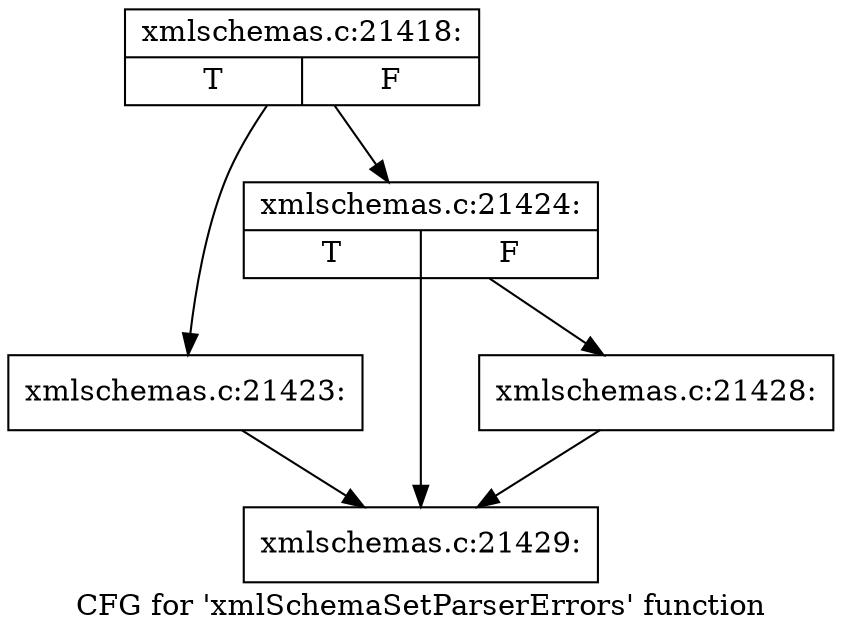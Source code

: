 digraph "CFG for 'xmlSchemaSetParserErrors' function" {
	label="CFG for 'xmlSchemaSetParserErrors' function";

	Node0x47301f0 [shape=record,label="{xmlschemas.c:21418:|{<s0>T|<s1>F}}"];
	Node0x47301f0 -> Node0x497ea80;
	Node0x47301f0 -> Node0x497ead0;
	Node0x497ea80 [shape=record,label="{xmlschemas.c:21423:}"];
	Node0x497ea80 -> Node0x497f6b0;
	Node0x497ead0 [shape=record,label="{xmlschemas.c:21424:|{<s0>T|<s1>F}}"];
	Node0x497ead0 -> Node0x497f660;
	Node0x497ead0 -> Node0x497f6b0;
	Node0x497f660 [shape=record,label="{xmlschemas.c:21428:}"];
	Node0x497f660 -> Node0x497f6b0;
	Node0x497f6b0 [shape=record,label="{xmlschemas.c:21429:}"];
}
